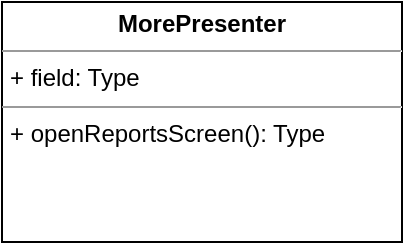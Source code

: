 <mxfile version="15.8.8" type="github">
  <diagram id="YitEPhutdmLgwl7x3tVX" name="Page-1">
    <mxGraphModel dx="677" dy="347" grid="1" gridSize="10" guides="1" tooltips="1" connect="1" arrows="1" fold="1" page="1" pageScale="1" pageWidth="850" pageHeight="1100" math="0" shadow="0">
      <root>
        <mxCell id="0" />
        <mxCell id="1" parent="0" />
        <mxCell id="E96wlflOfLN5kJbpFzNU-1" value="&lt;p style=&quot;margin: 0px ; margin-top: 4px ; text-align: center&quot;&gt;&lt;b&gt;MorePresenter&lt;/b&gt;&lt;/p&gt;&lt;hr size=&quot;1&quot;&gt;&lt;p style=&quot;margin: 0px ; margin-left: 4px&quot;&gt;+ field: Type&lt;/p&gt;&lt;hr size=&quot;1&quot;&gt;&lt;p style=&quot;margin: 0px ; margin-left: 4px&quot;&gt;+ openReportsScreen(): Type&lt;/p&gt;" style="verticalAlign=top;align=left;overflow=fill;fontSize=12;fontFamily=Helvetica;html=1;" vertex="1" parent="1">
          <mxGeometry x="80" y="80" width="200" height="120" as="geometry" />
        </mxCell>
      </root>
    </mxGraphModel>
  </diagram>
</mxfile>
